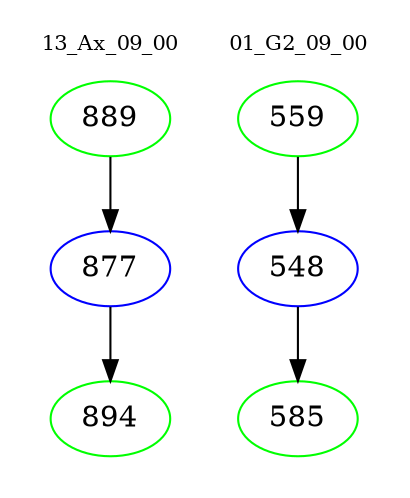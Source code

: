 digraph{
subgraph cluster_0 {
color = white
label = "13_Ax_09_00";
fontsize=10;
T0_889 [label="889", color="green"]
T0_889 -> T0_877 [color="black"]
T0_877 [label="877", color="blue"]
T0_877 -> T0_894 [color="black"]
T0_894 [label="894", color="green"]
}
subgraph cluster_1 {
color = white
label = "01_G2_09_00";
fontsize=10;
T1_559 [label="559", color="green"]
T1_559 -> T1_548 [color="black"]
T1_548 [label="548", color="blue"]
T1_548 -> T1_585 [color="black"]
T1_585 [label="585", color="green"]
}
}
